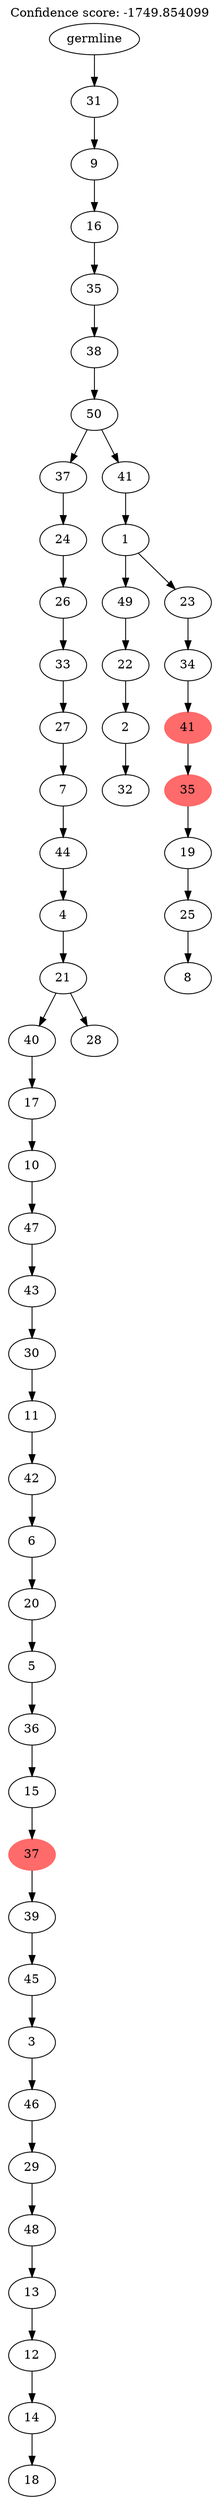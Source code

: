 digraph g {
	"52" -> "53";
	"53" [label="18"];
	"51" -> "52";
	"52" [label="14"];
	"50" -> "51";
	"51" [label="12"];
	"49" -> "50";
	"50" [label="13"];
	"48" -> "49";
	"49" [label="48"];
	"47" -> "48";
	"48" [label="29"];
	"46" -> "47";
	"47" [label="46"];
	"45" -> "46";
	"46" [label="3"];
	"44" -> "45";
	"45" [label="45"];
	"43" -> "44";
	"44" [label="39"];
	"42" -> "43";
	"43" [color=indianred1, style=filled, label="37"];
	"41" -> "42";
	"42" [label="15"];
	"40" -> "41";
	"41" [label="36"];
	"39" -> "40";
	"40" [label="5"];
	"38" -> "39";
	"39" [label="20"];
	"37" -> "38";
	"38" [label="6"];
	"36" -> "37";
	"37" [label="42"];
	"35" -> "36";
	"36" [label="11"];
	"34" -> "35";
	"35" [label="30"];
	"33" -> "34";
	"34" [label="43"];
	"32" -> "33";
	"33" [label="47"];
	"31" -> "32";
	"32" [label="10"];
	"30" -> "31";
	"31" [label="17"];
	"28" -> "29";
	"29" [label="28"];
	"28" -> "30";
	"30" [label="40"];
	"27" -> "28";
	"28" [label="21"];
	"26" -> "27";
	"27" [label="4"];
	"25" -> "26";
	"26" [label="44"];
	"24" -> "25";
	"25" [label="7"];
	"23" -> "24";
	"24" [label="27"];
	"22" -> "23";
	"23" [label="33"];
	"21" -> "22";
	"22" [label="26"];
	"20" -> "21";
	"21" [label="24"];
	"18" -> "19";
	"19" [label="32"];
	"17" -> "18";
	"18" [label="2"];
	"16" -> "17";
	"17" [label="22"];
	"14" -> "15";
	"15" [label="8"];
	"13" -> "14";
	"14" [label="25"];
	"12" -> "13";
	"13" [label="19"];
	"11" -> "12";
	"12" [color=indianred1, style=filled, label="35"];
	"10" -> "11";
	"11" [color=indianred1, style=filled, label="41"];
	"9" -> "10";
	"10" [label="34"];
	"8" -> "9";
	"9" [label="23"];
	"8" -> "16";
	"16" [label="49"];
	"7" -> "8";
	"8" [label="1"];
	"6" -> "7";
	"7" [label="41"];
	"6" -> "20";
	"20" [label="37"];
	"5" -> "6";
	"6" [label="50"];
	"4" -> "5";
	"5" [label="38"];
	"3" -> "4";
	"4" [label="35"];
	"2" -> "3";
	"3" [label="16"];
	"1" -> "2";
	"2" [label="9"];
	"0" -> "1";
	"1" [label="31"];
	"0" [label="germline"];
	labelloc="t";
	label="Confidence score: -1749.854099";
}
